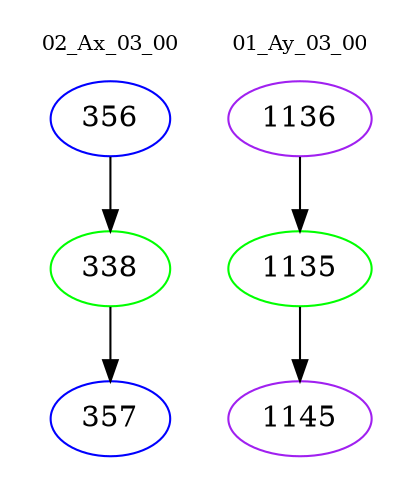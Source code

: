 digraph{
subgraph cluster_0 {
color = white
label = "02_Ax_03_00";
fontsize=10;
T0_356 [label="356", color="blue"]
T0_356 -> T0_338 [color="black"]
T0_338 [label="338", color="green"]
T0_338 -> T0_357 [color="black"]
T0_357 [label="357", color="blue"]
}
subgraph cluster_1 {
color = white
label = "01_Ay_03_00";
fontsize=10;
T1_1136 [label="1136", color="purple"]
T1_1136 -> T1_1135 [color="black"]
T1_1135 [label="1135", color="green"]
T1_1135 -> T1_1145 [color="black"]
T1_1145 [label="1145", color="purple"]
}
}
